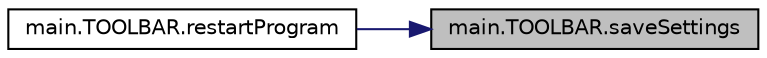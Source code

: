 digraph "main.TOOLBAR.saveSettings"
{
 // LATEX_PDF_SIZE
  edge [fontname="Helvetica",fontsize="10",labelfontname="Helvetica",labelfontsize="10"];
  node [fontname="Helvetica",fontsize="10",shape=record];
  rankdir="RL";
  Node1 [label="main.TOOLBAR.saveSettings",height=0.2,width=0.4,color="black", fillcolor="grey75", style="filled", fontcolor="black",tooltip=" "];
  Node1 -> Node2 [dir="back",color="midnightblue",fontsize="10",style="solid",fontname="Helvetica"];
  Node2 [label="main.TOOLBAR.restartProgram",height=0.2,width=0.4,color="black", fillcolor="white", style="filled",URL="$classmain_1_1_t_o_o_l_b_a_r.html#a5e6998caa0f9de17fa8210bdbe14f5d7",tooltip=" "];
}
